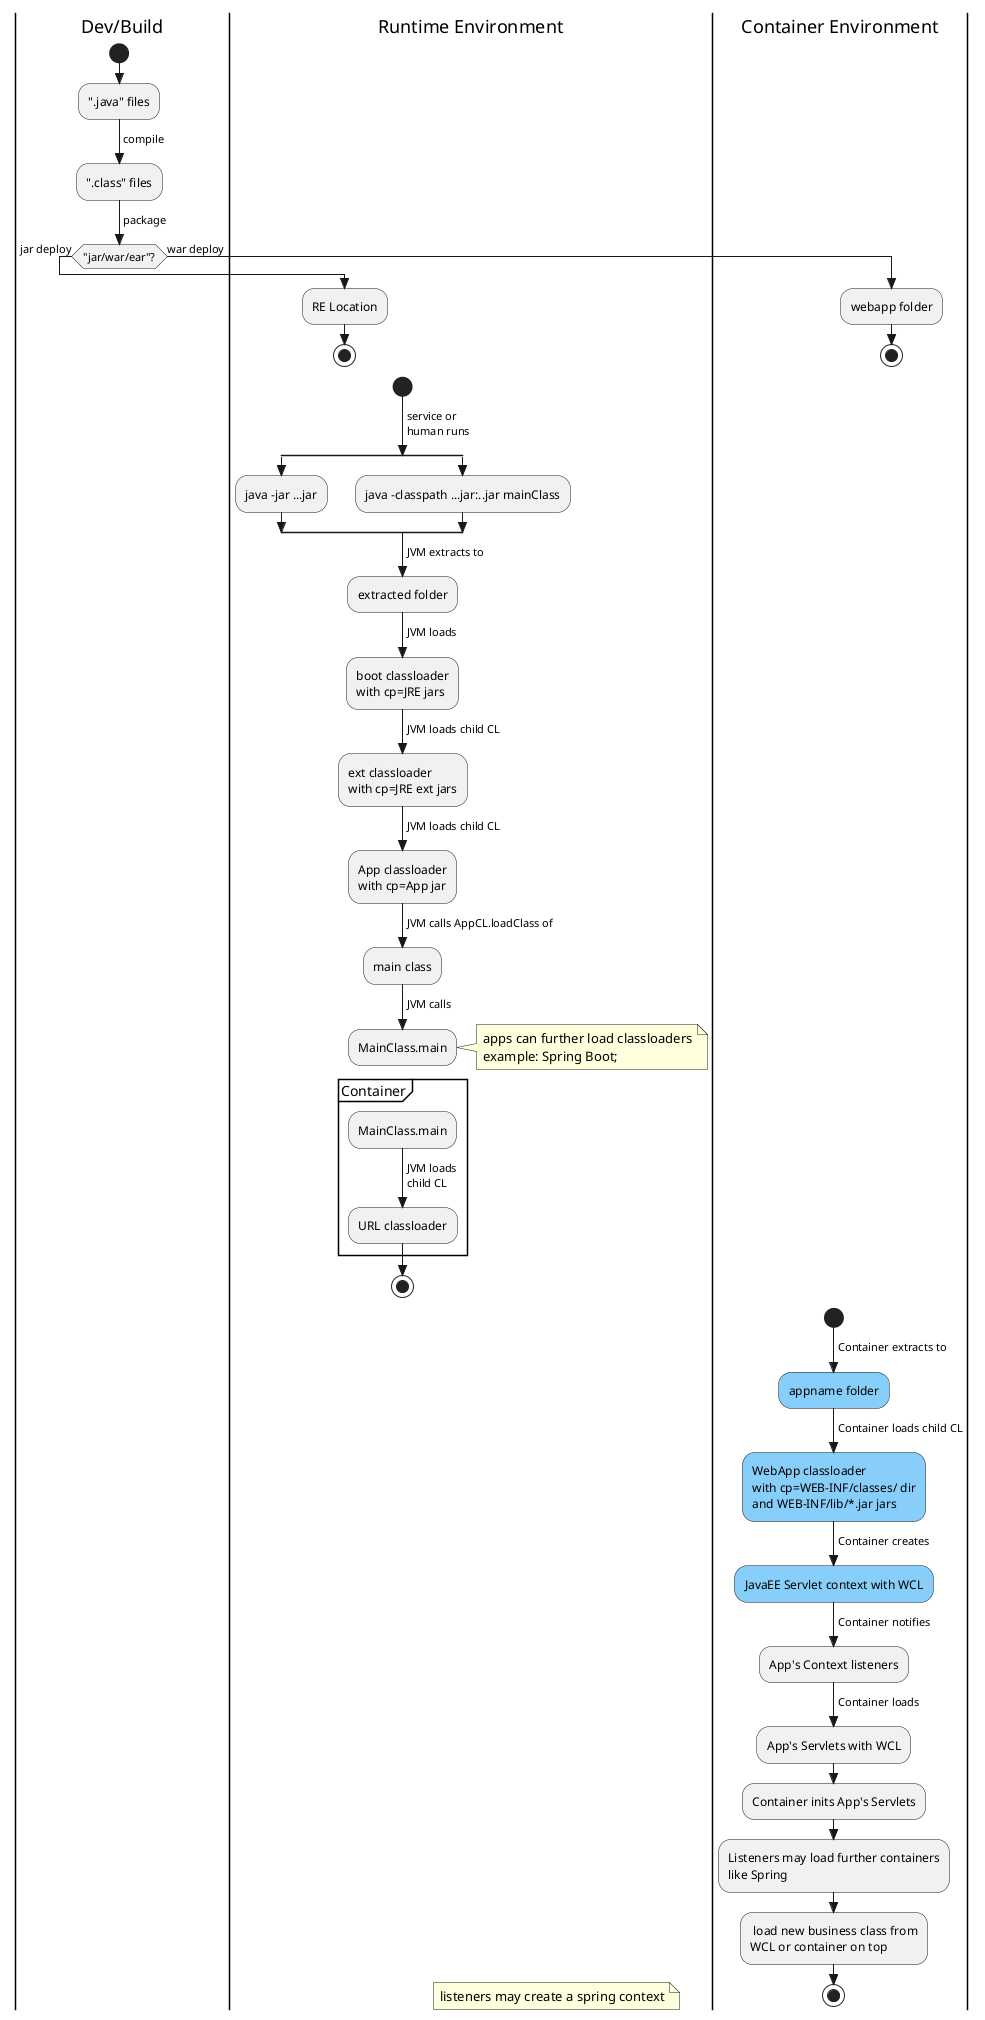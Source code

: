 @startuml
skinparam style strictuml
skinparam defaultFontName Arial

|Dev/Build|
start
:".java" files;
-> compile;
:".class" files;
-> package;
if ("jar/war/ear"?) equals (jar) then
->jar deploy;
|Runtime Environment|
:RE Location;
stop
else
->war deploy;
|Container Environment|
:webapp folder;
stop
endif


|Runtime Environment|
start
-> service or 
human runs;
split
:java -jar ...jar;
split again
:java -classpath ...jar:..jar mainClass;
end split
->JVM extracts to;
:extracted folder;
->JVM loads;
:boot classloader
with cp=JRE jars;
->JVM loads child CL;
:ext classloader 
with cp=JRE ext jars;
->JVM loads child CL;
:App classloader
with cp=App jar;
->JVM calls AppCL.loadClass of;
:main class;
->JVM calls;
:MainClass.main;
note right
apps can further load classloaders
example: Spring Boot;
end note
-[hidden]->

partition Container {
:MainClass.main;
-> JVM loads 
child CL;
:URL classloader;
}
stop

|Container Environment|
start
->Container extracts to;
#LightSkyBlue:appname folder;
->Container loads child CL;
#LightSkyBlue:WebApp classloader
with cp=WEB-INF/classes/ dir
and WEB-INF/lib/*.jar jars;

->Container creates;
#LightSkyBlue:JavaEE Servlet context with WCL;
->Container notifies;
:App's Context listeners;
->Container loads;
:App's Servlets with WCL;
:Container inits App's Servlets;
:Listeners may load further containers
like Spring;
: load new business class from 
WCL or container on top;
stop

|Runtime Environment|
floating note right
listeners may create a spring context
end note


@enduml